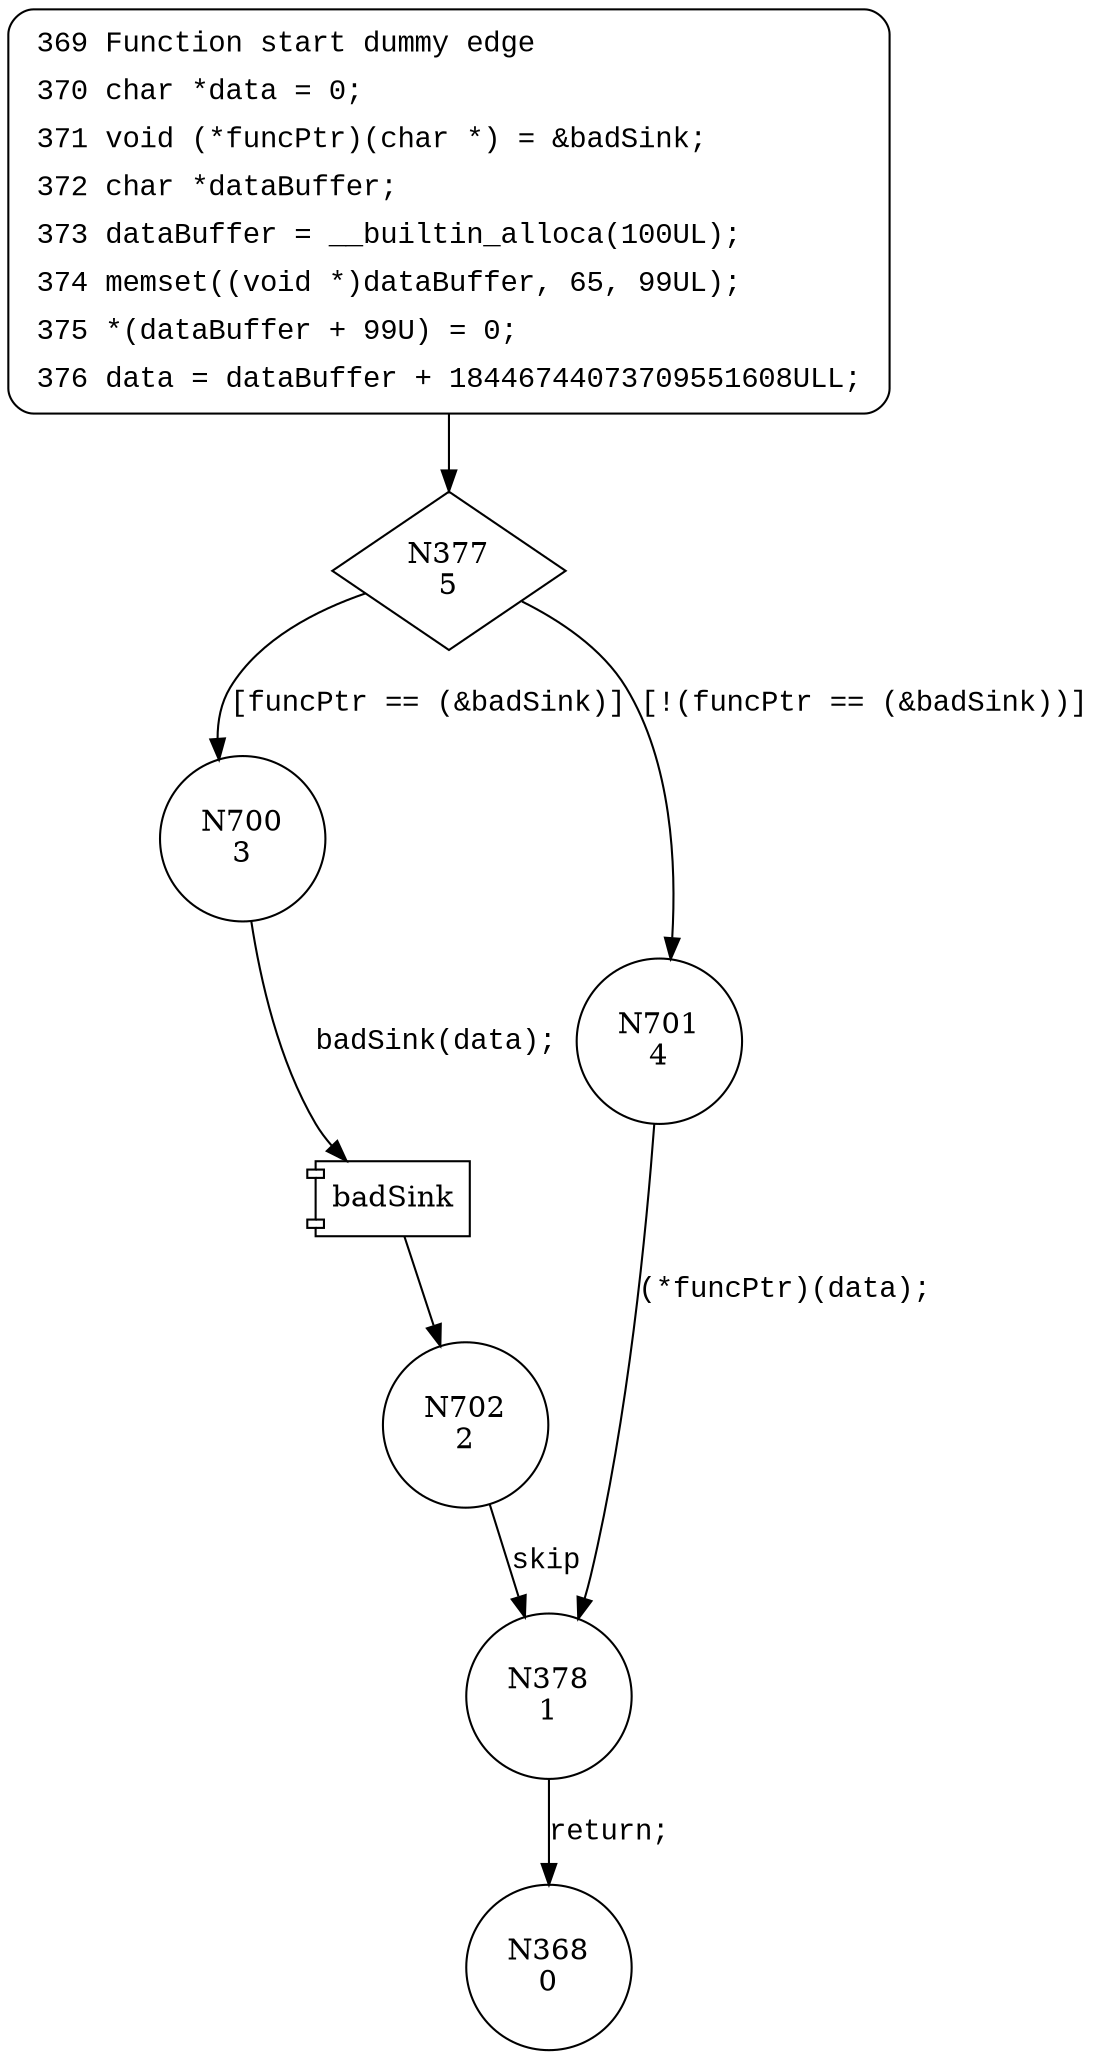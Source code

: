 digraph CWE124_Buffer_Underwrite__char_alloca_loop_44_bad {
377 [shape="diamond" label="N377\n5"]
700 [shape="circle" label="N700\n3"]
701 [shape="circle" label="N701\n4"]
378 [shape="circle" label="N378\n1"]
368 [shape="circle" label="N368\n0"]
702 [shape="circle" label="N702\n2"]
369 [style="filled,bold" penwidth="1" fillcolor="white" fontname="Courier New" shape="Mrecord" label=<<table border="0" cellborder="0" cellpadding="3" bgcolor="white"><tr><td align="right">369</td><td align="left">Function start dummy edge</td></tr><tr><td align="right">370</td><td align="left">char *data = 0;</td></tr><tr><td align="right">371</td><td align="left">void (*funcPtr)(char *) = &amp;badSink;</td></tr><tr><td align="right">372</td><td align="left">char *dataBuffer;</td></tr><tr><td align="right">373</td><td align="left">dataBuffer = __builtin_alloca(100UL);</td></tr><tr><td align="right">374</td><td align="left">memset((void *)dataBuffer, 65, 99UL);</td></tr><tr><td align="right">375</td><td align="left">*(dataBuffer + 99U) = 0;</td></tr><tr><td align="right">376</td><td align="left">data = dataBuffer + 18446744073709551608ULL;</td></tr></table>>]
369 -> 377[label=""]
377 -> 700 [label="[funcPtr == (&badSink)]" fontname="Courier New"]
377 -> 701 [label="[!(funcPtr == (&badSink))]" fontname="Courier New"]
378 -> 368 [label="return;" fontname="Courier New"]
100017 [shape="component" label="badSink"]
700 -> 100017 [label="badSink(data);" fontname="Courier New"]
100017 -> 702 [label="" fontname="Courier New"]
701 -> 378 [label="(*funcPtr)(data);" fontname="Courier New"]
702 -> 378 [label="skip" fontname="Courier New"]
}